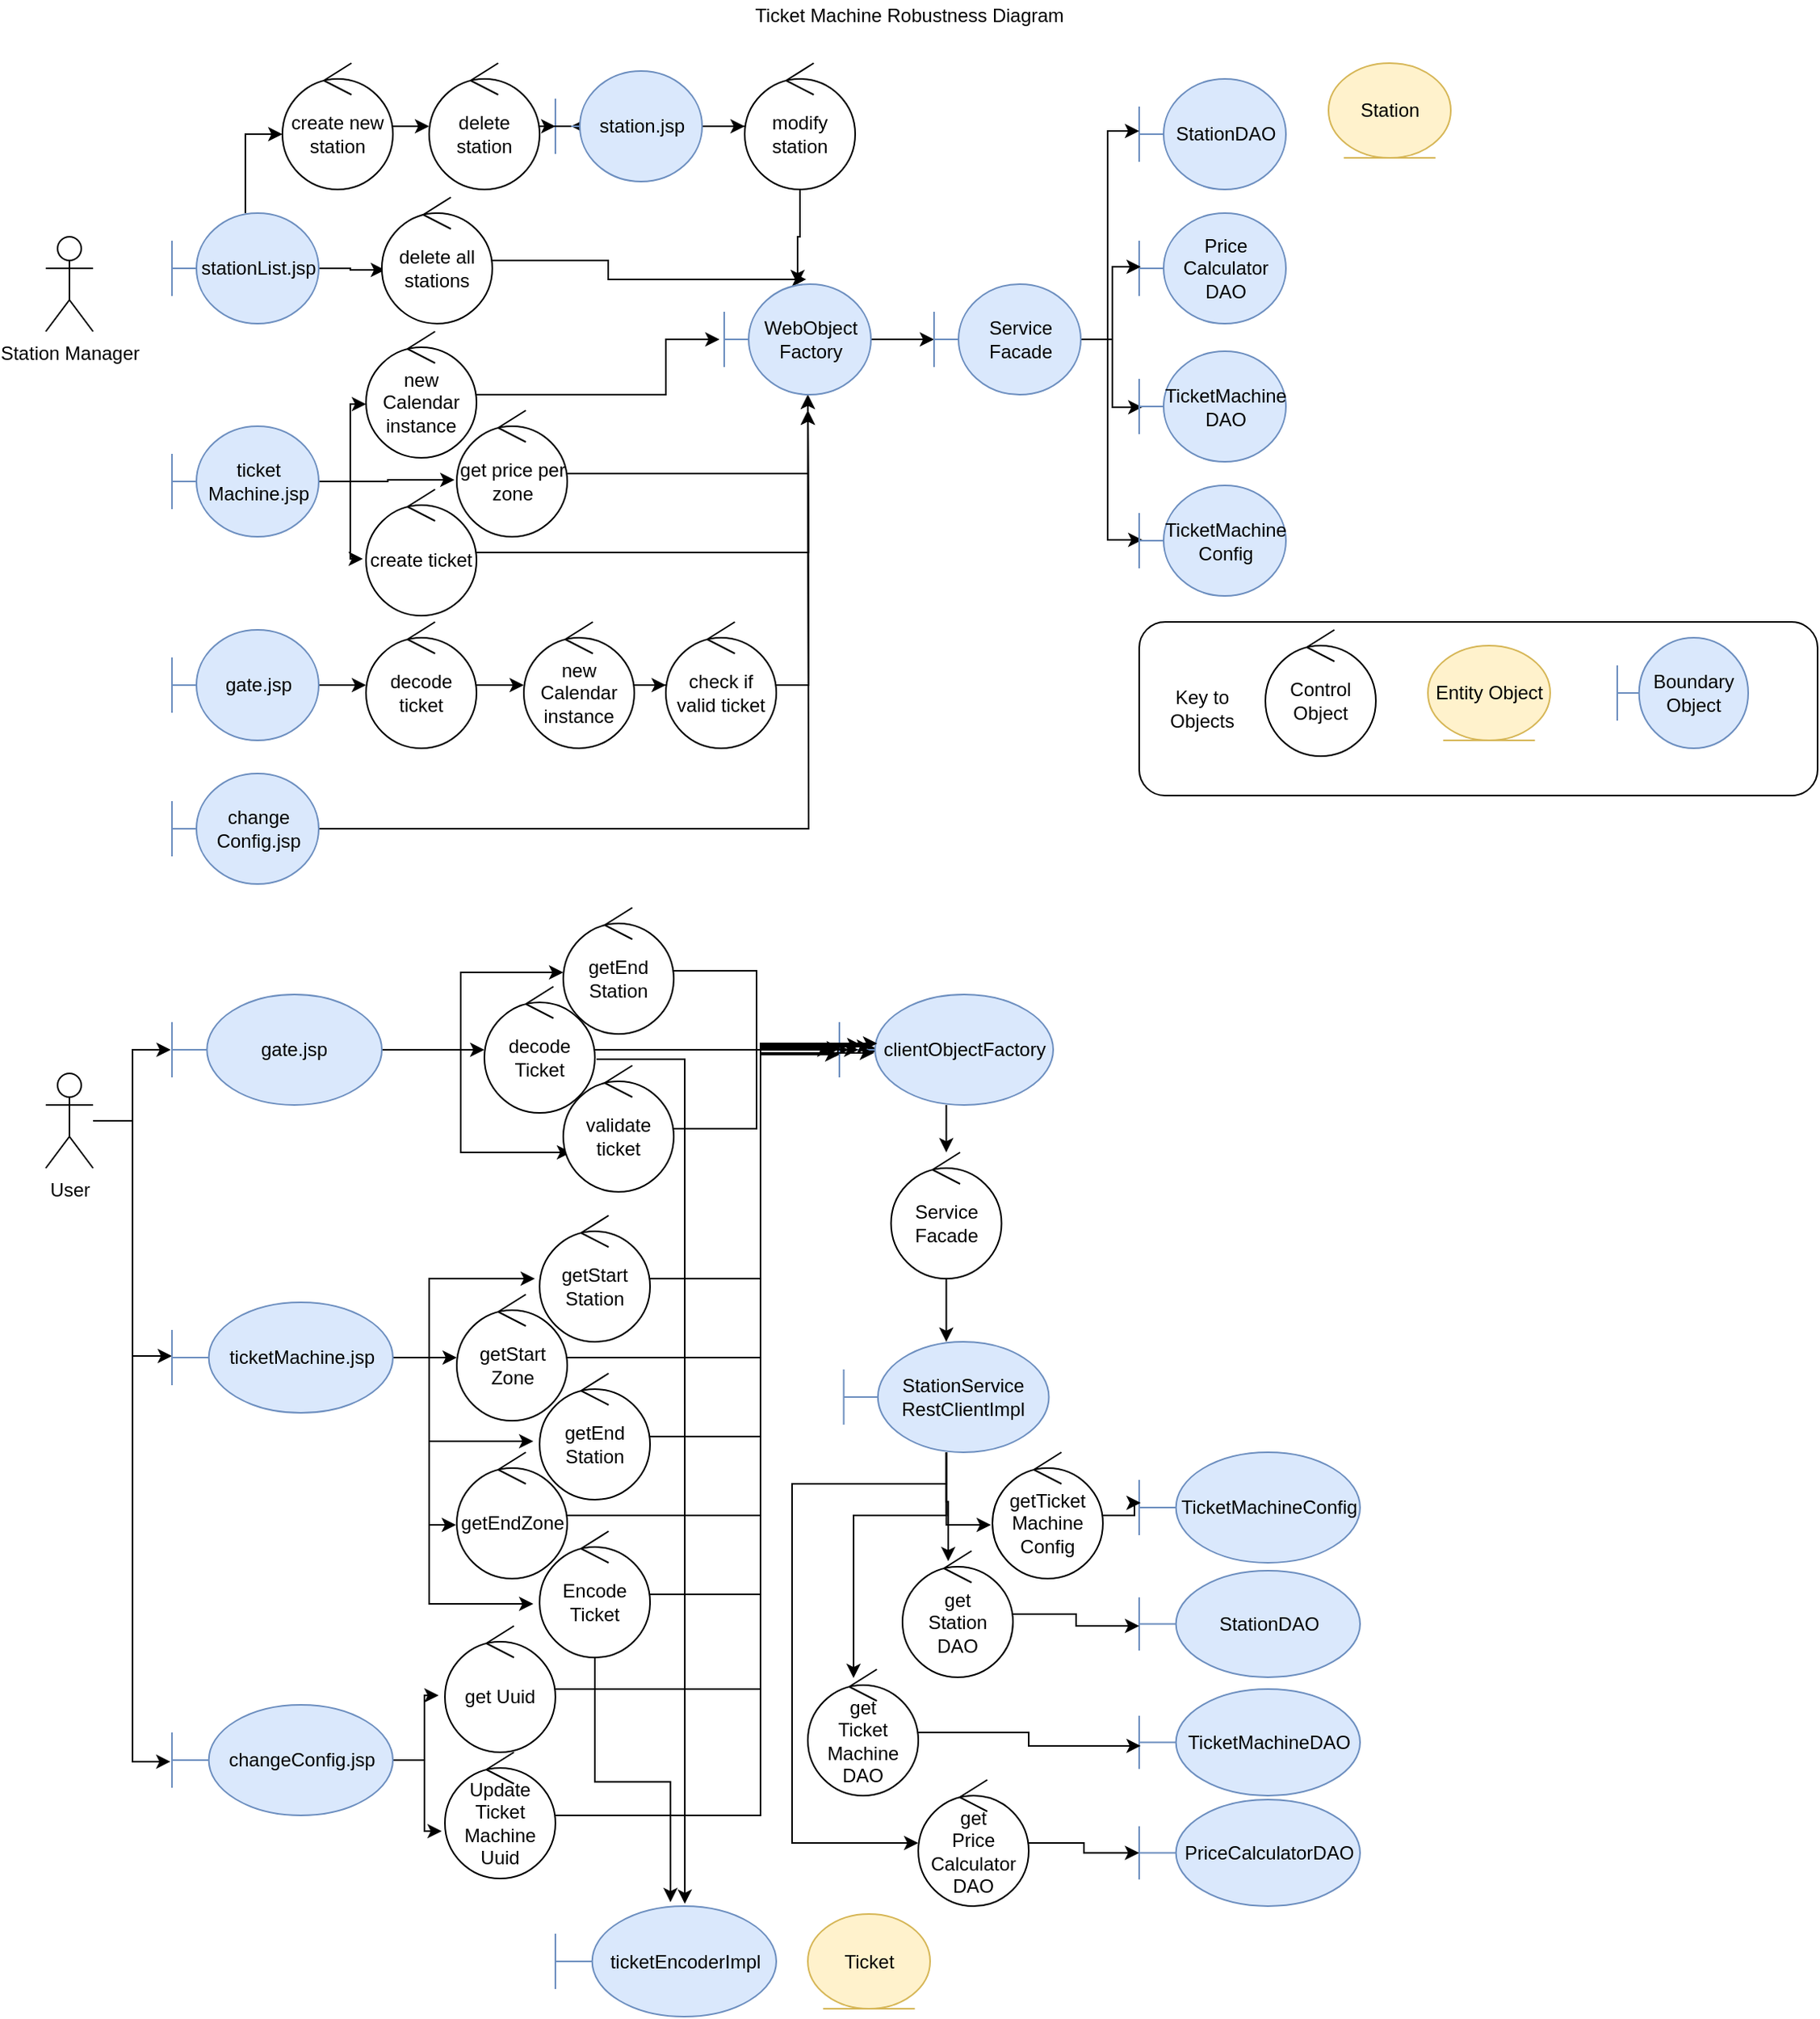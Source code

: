 <mxfile version="13.9.9" type="device"><diagram id="0575e87b-8c2b-2d22-6455-2bd15a80e59f" name="Page-1"><mxGraphModel dx="1600" dy="862" grid="1" gridSize="10" guides="1" tooltips="1" connect="1" arrows="1" fold="1" page="1" pageScale="1" pageWidth="1169" pageHeight="827" background="#ffffff" math="0" shadow="0"><root><mxCell id="0"/><mxCell id="1" parent="0"/><mxCell id="65" value="" style="rounded=1;whiteSpace=wrap;html=1;" parent="1" vertex="1"><mxGeometry x="730" y="404" width="430" height="110" as="geometry"/></mxCell><mxCell id="59" value="Control Object" style="ellipse;shape=umlControl;whiteSpace=wrap;html=1;" parent="1" vertex="1"><mxGeometry x="810" y="409" width="70" height="80" as="geometry"/></mxCell><mxCell id="60" value="Entity Object" style="ellipse;shape=umlEntity;whiteSpace=wrap;html=1;fillColor=#fff2cc;strokeColor=#d6b656;" parent="1" vertex="1"><mxGeometry x="913" y="419" width="77.5" height="60" as="geometry"/></mxCell><mxCell id="62" value="Key to Objects" style="text;html=1;strokeColor=none;fillColor=none;align=center;verticalAlign=middle;whiteSpace=wrap;rounded=0;" parent="1" vertex="1"><mxGeometry x="750" y="449" width="40" height="20" as="geometry"/></mxCell><mxCell id="66" value="Ticket Machine Robustness Diagram" style="text;html=1;strokeColor=none;fillColor=none;align=center;verticalAlign=middle;whiteSpace=wrap;rounded=0;" parent="1" vertex="1"><mxGeometry x="377" y="10" width="415" height="20" as="geometry"/></mxCell><mxCell id="p6hAsenXbWDcMNZ4gBnN-66" value="Station Manager" style="shape=umlActor;verticalLabelPosition=bottom;verticalAlign=top;html=1;outlineConnect=0;" parent="1" vertex="1"><mxGeometry x="37" y="160" width="30" height="60" as="geometry"/></mxCell><mxCell id="p6hAsenXbWDcMNZ4gBnN-75" style="edgeStyle=orthogonalEdgeStyle;rounded=0;orthogonalLoop=1;jettySize=auto;html=1;entryX=0;entryY=0.563;entryDx=0;entryDy=0;entryPerimeter=0;" parent="1" source="p6hAsenXbWDcMNZ4gBnN-69" target="p6hAsenXbWDcMNZ4gBnN-73" edge="1"><mxGeometry relative="1" as="geometry"/></mxCell><mxCell id="p6hAsenXbWDcMNZ4gBnN-79" style="edgeStyle=orthogonalEdgeStyle;rounded=0;orthogonalLoop=1;jettySize=auto;html=1;entryX=0.029;entryY=0.575;entryDx=0;entryDy=0;entryPerimeter=0;" parent="1" source="p6hAsenXbWDcMNZ4gBnN-69" target="p6hAsenXbWDcMNZ4gBnN-74" edge="1"><mxGeometry relative="1" as="geometry"/></mxCell><mxCell id="p6hAsenXbWDcMNZ4gBnN-69" value="stationList.jsp" style="shape=umlBoundary;whiteSpace=wrap;html=1;fillColor=#dae8fc;strokeColor=#6c8ebf;" parent="1" vertex="1"><mxGeometry x="117" y="145" width="93" height="70" as="geometry"/></mxCell><mxCell id="p6hAsenXbWDcMNZ4gBnN-70" value="Boundary Object" style="shape=umlBoundary;whiteSpace=wrap;html=1;fillColor=#dae8fc;strokeColor=#6c8ebf;" parent="1" vertex="1"><mxGeometry x="1033" y="414" width="83" height="70" as="geometry"/></mxCell><mxCell id="p6hAsenXbWDcMNZ4gBnN-89" style="edgeStyle=orthogonalEdgeStyle;rounded=0;orthogonalLoop=1;jettySize=auto;html=1;entryX=0;entryY=0.575;entryDx=0;entryDy=0;entryPerimeter=0;" parent="1" source="p6hAsenXbWDcMNZ4gBnN-71" target="p6hAsenXbWDcMNZ4gBnN-82" edge="1"><mxGeometry relative="1" as="geometry"/></mxCell><mxCell id="p6hAsenXbWDcMNZ4gBnN-90" style="edgeStyle=orthogonalEdgeStyle;rounded=0;orthogonalLoop=1;jettySize=auto;html=1;entryX=-0.021;entryY=0.55;entryDx=0;entryDy=0;entryPerimeter=0;" parent="1" source="p6hAsenXbWDcMNZ4gBnN-71" target="p6hAsenXbWDcMNZ4gBnN-83" edge="1"><mxGeometry relative="1" as="geometry"/></mxCell><mxCell id="p6hAsenXbWDcMNZ4gBnN-91" style="edgeStyle=orthogonalEdgeStyle;rounded=0;orthogonalLoop=1;jettySize=auto;html=1;entryX=-0.029;entryY=0.55;entryDx=0;entryDy=0;entryPerimeter=0;" parent="1" source="p6hAsenXbWDcMNZ4gBnN-71" target="p6hAsenXbWDcMNZ4gBnN-84" edge="1"><mxGeometry relative="1" as="geometry"/></mxCell><mxCell id="p6hAsenXbWDcMNZ4gBnN-71" value="ticket&lt;br&gt;Machine.jsp" style="shape=umlBoundary;whiteSpace=wrap;html=1;fillColor=#dae8fc;strokeColor=#6c8ebf;" parent="1" vertex="1"><mxGeometry x="117" y="280" width="93" height="70" as="geometry"/></mxCell><mxCell id="APbAVf3oP3AA69vm6qDU-67" value="" style="edgeStyle=orthogonalEdgeStyle;rounded=0;orthogonalLoop=1;jettySize=auto;html=1;" edge="1" parent="1" source="p6hAsenXbWDcMNZ4gBnN-73" target="p6hAsenXbWDcMNZ4gBnN-80"><mxGeometry relative="1" as="geometry"/></mxCell><mxCell id="p6hAsenXbWDcMNZ4gBnN-73" value="create new station" style="ellipse;shape=umlControl;whiteSpace=wrap;html=1;" parent="1" vertex="1"><mxGeometry x="187" y="50" width="70" height="80" as="geometry"/></mxCell><mxCell id="p6hAsenXbWDcMNZ4gBnN-87" style="edgeStyle=orthogonalEdgeStyle;rounded=0;orthogonalLoop=1;jettySize=auto;html=1;entryX=0.559;entryY=-0.043;entryDx=0;entryDy=0;entryPerimeter=0;" parent="1" source="p6hAsenXbWDcMNZ4gBnN-74" target="p6hAsenXbWDcMNZ4gBnN-85" edge="1"><mxGeometry relative="1" as="geometry"/></mxCell><mxCell id="p6hAsenXbWDcMNZ4gBnN-74" value="delete all stations" style="ellipse;shape=umlControl;whiteSpace=wrap;html=1;" parent="1" vertex="1"><mxGeometry x="250" y="135" width="70" height="80" as="geometry"/></mxCell><mxCell id="p6hAsenXbWDcMNZ4gBnN-107" value="" style="edgeStyle=orthogonalEdgeStyle;rounded=0;orthogonalLoop=1;jettySize=auto;html=1;" parent="1" source="p6hAsenXbWDcMNZ4gBnN-77" edge="1"><mxGeometry relative="1" as="geometry"><mxPoint x="370" y="90" as="targetPoint"/></mxGeometry></mxCell><mxCell id="APbAVf3oP3AA69vm6qDU-68" value="" style="edgeStyle=orthogonalEdgeStyle;rounded=0;orthogonalLoop=1;jettySize=auto;html=1;" edge="1" parent="1" source="p6hAsenXbWDcMNZ4gBnN-77" target="p6hAsenXbWDcMNZ4gBnN-85"><mxGeometry relative="1" as="geometry"/></mxCell><mxCell id="p6hAsenXbWDcMNZ4gBnN-77" value="modify station" style="ellipse;shape=umlControl;whiteSpace=wrap;html=1;" parent="1" vertex="1"><mxGeometry x="480" y="50" width="70" height="80" as="geometry"/></mxCell><mxCell id="p6hAsenXbWDcMNZ4gBnN-92" style="edgeStyle=orthogonalEdgeStyle;rounded=0;orthogonalLoop=1;jettySize=auto;html=1;entryX=-0.032;entryY=0.5;entryDx=0;entryDy=0;entryPerimeter=0;" parent="1" source="p6hAsenXbWDcMNZ4gBnN-82" target="p6hAsenXbWDcMNZ4gBnN-85" edge="1"><mxGeometry relative="1" as="geometry"><Array as="points"><mxPoint x="430" y="260"/><mxPoint x="430" y="225"/></Array></mxGeometry></mxCell><mxCell id="p6hAsenXbWDcMNZ4gBnN-82" value="new Calendar instance" style="ellipse;shape=umlControl;whiteSpace=wrap;html=1;" parent="1" vertex="1"><mxGeometry x="240" y="220" width="70" height="80" as="geometry"/></mxCell><mxCell id="p6hAsenXbWDcMNZ4gBnN-93" style="edgeStyle=orthogonalEdgeStyle;rounded=0;orthogonalLoop=1;jettySize=auto;html=1;entryX=0.57;entryY=1;entryDx=0;entryDy=0;entryPerimeter=0;" parent="1" source="p6hAsenXbWDcMNZ4gBnN-83" target="p6hAsenXbWDcMNZ4gBnN-85" edge="1"><mxGeometry relative="1" as="geometry"/></mxCell><mxCell id="p6hAsenXbWDcMNZ4gBnN-83" value="get price per zone" style="ellipse;shape=umlControl;whiteSpace=wrap;html=1;" parent="1" vertex="1"><mxGeometry x="297.5" y="270" width="70" height="80" as="geometry"/></mxCell><mxCell id="p6hAsenXbWDcMNZ4gBnN-94" style="edgeStyle=orthogonalEdgeStyle;rounded=0;orthogonalLoop=1;jettySize=auto;html=1;" parent="1" source="p6hAsenXbWDcMNZ4gBnN-84" edge="1"><mxGeometry relative="1" as="geometry"><mxPoint x="520" y="260" as="targetPoint"/></mxGeometry></mxCell><mxCell id="p6hAsenXbWDcMNZ4gBnN-84" value="create ticket" style="ellipse;shape=umlControl;whiteSpace=wrap;html=1;" parent="1" vertex="1"><mxGeometry x="240" y="320" width="70" height="80" as="geometry"/></mxCell><mxCell id="APbAVf3oP3AA69vm6qDU-70" value="" style="edgeStyle=orthogonalEdgeStyle;rounded=0;orthogonalLoop=1;jettySize=auto;html=1;" edge="1" parent="1" source="p6hAsenXbWDcMNZ4gBnN-85" target="APbAVf3oP3AA69vm6qDU-69"><mxGeometry relative="1" as="geometry"/></mxCell><mxCell id="p6hAsenXbWDcMNZ4gBnN-85" value="WebObject&lt;br&gt;Factory" style="shape=umlBoundary;whiteSpace=wrap;html=1;fillColor=#dae8fc;strokeColor=#6c8ebf;" parent="1" vertex="1"><mxGeometry x="467" y="190" width="93" height="70" as="geometry"/></mxCell><mxCell id="p6hAsenXbWDcMNZ4gBnN-95" value="StationDAO" style="shape=umlBoundary;whiteSpace=wrap;html=1;fillColor=#dae8fc;strokeColor=#6c8ebf;" parent="1" vertex="1"><mxGeometry x="730" y="60" width="93" height="70" as="geometry"/></mxCell><mxCell id="p6hAsenXbWDcMNZ4gBnN-99" value="Price&lt;br&gt;Calculator&lt;br&gt;DAO" style="shape=umlBoundary;whiteSpace=wrap;html=1;fillColor=#dae8fc;strokeColor=#6c8ebf;" parent="1" vertex="1"><mxGeometry x="730" y="145" width="93" height="70" as="geometry"/></mxCell><mxCell id="p6hAsenXbWDcMNZ4gBnN-102" value="Station" style="ellipse;shape=umlEntity;whiteSpace=wrap;html=1;fillColor=#fff2cc;strokeColor=#d6b656;" parent="1" vertex="1"><mxGeometry x="850" y="50" width="77.5" height="60" as="geometry"/></mxCell><mxCell id="p6hAsenXbWDcMNZ4gBnN-106" value="" style="edgeStyle=orthogonalEdgeStyle;rounded=0;orthogonalLoop=1;jettySize=auto;html=1;" parent="1" source="p6hAsenXbWDcMNZ4gBnN-104" target="p6hAsenXbWDcMNZ4gBnN-77" edge="1"><mxGeometry relative="1" as="geometry"/></mxCell><mxCell id="p6hAsenXbWDcMNZ4gBnN-104" value="station.jsp" style="shape=umlBoundary;whiteSpace=wrap;html=1;fillColor=#dae8fc;strokeColor=#6c8ebf;" parent="1" vertex="1"><mxGeometry x="360" y="55" width="93" height="70" as="geometry"/></mxCell><mxCell id="p6hAsenXbWDcMNZ4gBnN-105" style="edgeStyle=orthogonalEdgeStyle;rounded=0;orthogonalLoop=1;jettySize=auto;html=1;" parent="1" source="p6hAsenXbWDcMNZ4gBnN-80" target="p6hAsenXbWDcMNZ4gBnN-104" edge="1"><mxGeometry relative="1" as="geometry"><mxPoint x="327" y="90" as="sourcePoint"/><mxPoint x="590" y="188" as="targetPoint"/></mxGeometry></mxCell><mxCell id="p6hAsenXbWDcMNZ4gBnN-114" value="" style="edgeStyle=orthogonalEdgeStyle;rounded=0;orthogonalLoop=1;jettySize=auto;html=1;" parent="1" source="p6hAsenXbWDcMNZ4gBnN-109" target="p6hAsenXbWDcMNZ4gBnN-112" edge="1"><mxGeometry relative="1" as="geometry"/></mxCell><mxCell id="p6hAsenXbWDcMNZ4gBnN-109" value="gate.jsp" style="shape=umlBoundary;whiteSpace=wrap;html=1;fillColor=#dae8fc;strokeColor=#6c8ebf;" parent="1" vertex="1"><mxGeometry x="117" y="409" width="93" height="70" as="geometry"/></mxCell><mxCell id="p6hAsenXbWDcMNZ4gBnN-116" value="" style="edgeStyle=orthogonalEdgeStyle;rounded=0;orthogonalLoop=1;jettySize=auto;html=1;" parent="1" source="p6hAsenXbWDcMNZ4gBnN-111" target="p6hAsenXbWDcMNZ4gBnN-113" edge="1"><mxGeometry relative="1" as="geometry"/></mxCell><mxCell id="p6hAsenXbWDcMNZ4gBnN-111" value="new Calendar instance" style="ellipse;shape=umlControl;whiteSpace=wrap;html=1;" parent="1" vertex="1"><mxGeometry x="340" y="404" width="70" height="80" as="geometry"/></mxCell><mxCell id="p6hAsenXbWDcMNZ4gBnN-115" value="" style="edgeStyle=orthogonalEdgeStyle;rounded=0;orthogonalLoop=1;jettySize=auto;html=1;" parent="1" source="p6hAsenXbWDcMNZ4gBnN-112" target="p6hAsenXbWDcMNZ4gBnN-111" edge="1"><mxGeometry relative="1" as="geometry"/></mxCell><mxCell id="p6hAsenXbWDcMNZ4gBnN-112" value="decode ticket" style="ellipse;shape=umlControl;whiteSpace=wrap;html=1;" parent="1" vertex="1"><mxGeometry x="240" y="404" width="70" height="80" as="geometry"/></mxCell><mxCell id="p6hAsenXbWDcMNZ4gBnN-117" style="edgeStyle=orthogonalEdgeStyle;rounded=0;orthogonalLoop=1;jettySize=auto;html=1;" parent="1" source="p6hAsenXbWDcMNZ4gBnN-113" edge="1"><mxGeometry relative="1" as="geometry"><mxPoint x="520" y="270" as="targetPoint"/></mxGeometry></mxCell><mxCell id="p6hAsenXbWDcMNZ4gBnN-113" value="check if valid ticket" style="ellipse;shape=umlControl;whiteSpace=wrap;html=1;" parent="1" vertex="1"><mxGeometry x="430" y="404" width="70" height="80" as="geometry"/></mxCell><mxCell id="p6hAsenXbWDcMNZ4gBnN-119" style="edgeStyle=orthogonalEdgeStyle;rounded=0;orthogonalLoop=1;jettySize=auto;html=1;" parent="1" source="p6hAsenXbWDcMNZ4gBnN-118" edge="1"><mxGeometry relative="1" as="geometry"><mxPoint x="520" y="270" as="targetPoint"/></mxGeometry></mxCell><mxCell id="p6hAsenXbWDcMNZ4gBnN-118" value="change&lt;br&gt;Config.jsp" style="shape=umlBoundary;whiteSpace=wrap;html=1;fillColor=#dae8fc;strokeColor=#6c8ebf;" parent="1" vertex="1"><mxGeometry x="117" y="500" width="93" height="70" as="geometry"/></mxCell><mxCell id="p6hAsenXbWDcMNZ4gBnN-80" value="delete station" style="ellipse;shape=umlControl;whiteSpace=wrap;html=1;" parent="1" vertex="1"><mxGeometry x="280" y="50" width="70" height="80" as="geometry"/></mxCell><mxCell id="APbAVf3oP3AA69vm6qDU-73" style="edgeStyle=orthogonalEdgeStyle;rounded=0;orthogonalLoop=1;jettySize=auto;html=1;" edge="1" parent="1" source="APbAVf3oP3AA69vm6qDU-69"><mxGeometry relative="1" as="geometry"><mxPoint x="730" y="93" as="targetPoint"/><Array as="points"><mxPoint x="710" y="225"/><mxPoint x="710" y="93"/></Array></mxGeometry></mxCell><mxCell id="APbAVf3oP3AA69vm6qDU-74" style="edgeStyle=orthogonalEdgeStyle;rounded=0;orthogonalLoop=1;jettySize=auto;html=1;entryX=0.011;entryY=0.486;entryDx=0;entryDy=0;entryPerimeter=0;" edge="1" parent="1" source="APbAVf3oP3AA69vm6qDU-69" target="p6hAsenXbWDcMNZ4gBnN-99"><mxGeometry relative="1" as="geometry"/></mxCell><mxCell id="APbAVf3oP3AA69vm6qDU-75" style="edgeStyle=orthogonalEdgeStyle;rounded=0;orthogonalLoop=1;jettySize=auto;html=1;entryX=0.022;entryY=0.507;entryDx=0;entryDy=0;entryPerimeter=0;" edge="1" parent="1" source="APbAVf3oP3AA69vm6qDU-69" target="APbAVf3oP3AA69vm6qDU-71"><mxGeometry relative="1" as="geometry"/></mxCell><mxCell id="APbAVf3oP3AA69vm6qDU-76" style="edgeStyle=orthogonalEdgeStyle;rounded=0;orthogonalLoop=1;jettySize=auto;html=1;entryX=0.022;entryY=0.493;entryDx=0;entryDy=0;entryPerimeter=0;" edge="1" parent="1" source="APbAVf3oP3AA69vm6qDU-69" target="APbAVf3oP3AA69vm6qDU-72"><mxGeometry relative="1" as="geometry"><Array as="points"><mxPoint x="710" y="225"/><mxPoint x="710" y="352"/></Array></mxGeometry></mxCell><mxCell id="APbAVf3oP3AA69vm6qDU-69" value="Service&lt;br&gt;Facade" style="shape=umlBoundary;whiteSpace=wrap;html=1;fillColor=#dae8fc;strokeColor=#6c8ebf;" vertex="1" parent="1"><mxGeometry x="600" y="190" width="93" height="70" as="geometry"/></mxCell><mxCell id="APbAVf3oP3AA69vm6qDU-71" value="TicketMachine&lt;br&gt;DAO" style="shape=umlBoundary;whiteSpace=wrap;html=1;fillColor=#dae8fc;strokeColor=#6c8ebf;" vertex="1" parent="1"><mxGeometry x="730" y="232.5" width="93" height="70" as="geometry"/></mxCell><mxCell id="APbAVf3oP3AA69vm6qDU-72" value="TicketMachine&lt;br&gt;Config" style="shape=umlBoundary;whiteSpace=wrap;html=1;fillColor=#dae8fc;strokeColor=#6c8ebf;" vertex="1" parent="1"><mxGeometry x="730" y="317.5" width="93" height="70" as="geometry"/></mxCell><mxCell id="APbAVf3oP3AA69vm6qDU-81" style="edgeStyle=orthogonalEdgeStyle;rounded=0;orthogonalLoop=1;jettySize=auto;html=1;entryX=-0.006;entryY=0.5;entryDx=0;entryDy=0;entryPerimeter=0;" edge="1" parent="1" source="APbAVf3oP3AA69vm6qDU-77" target="APbAVf3oP3AA69vm6qDU-80"><mxGeometry relative="1" as="geometry"/></mxCell><mxCell id="APbAVf3oP3AA69vm6qDU-102" style="edgeStyle=orthogonalEdgeStyle;rounded=0;orthogonalLoop=1;jettySize=auto;html=1;entryX=0;entryY=0.486;entryDx=0;entryDy=0;entryPerimeter=0;" edge="1" parent="1" source="APbAVf3oP3AA69vm6qDU-77" target="APbAVf3oP3AA69vm6qDU-79"><mxGeometry relative="1" as="geometry"/></mxCell><mxCell id="APbAVf3oP3AA69vm6qDU-141" style="edgeStyle=orthogonalEdgeStyle;rounded=0;orthogonalLoop=1;jettySize=auto;html=1;entryX=-0.007;entryY=0.514;entryDx=0;entryDy=0;entryPerimeter=0;" edge="1" parent="1" source="APbAVf3oP3AA69vm6qDU-77" target="APbAVf3oP3AA69vm6qDU-78"><mxGeometry relative="1" as="geometry"/></mxCell><mxCell id="APbAVf3oP3AA69vm6qDU-77" value="User" style="shape=umlActor;verticalLabelPosition=bottom;verticalAlign=top;html=1;outlineConnect=0;" vertex="1" parent="1"><mxGeometry x="37" y="690" width="30" height="60" as="geometry"/></mxCell><mxCell id="APbAVf3oP3AA69vm6qDU-104" style="edgeStyle=orthogonalEdgeStyle;rounded=0;orthogonalLoop=1;jettySize=auto;html=1;entryX=-0.057;entryY=0.55;entryDx=0;entryDy=0;entryPerimeter=0;" edge="1" parent="1" source="APbAVf3oP3AA69vm6qDU-78" target="APbAVf3oP3AA69vm6qDU-97"><mxGeometry relative="1" as="geometry"/></mxCell><mxCell id="APbAVf3oP3AA69vm6qDU-105" style="edgeStyle=orthogonalEdgeStyle;rounded=0;orthogonalLoop=1;jettySize=auto;html=1;entryX=-0.029;entryY=0.625;entryDx=0;entryDy=0;entryPerimeter=0;" edge="1" parent="1" source="APbAVf3oP3AA69vm6qDU-78" target="APbAVf3oP3AA69vm6qDU-103"><mxGeometry relative="1" as="geometry"/></mxCell><mxCell id="APbAVf3oP3AA69vm6qDU-78" value="changeConfig.jsp" style="shape=umlBoundary;whiteSpace=wrap;html=1;fillColor=#dae8fc;strokeColor=#6c8ebf;" vertex="1" parent="1"><mxGeometry x="117" y="1090" width="140" height="70" as="geometry"/></mxCell><mxCell id="APbAVf3oP3AA69vm6qDU-96" value="" style="edgeStyle=orthogonalEdgeStyle;rounded=0;orthogonalLoop=1;jettySize=auto;html=1;" edge="1" parent="1" source="APbAVf3oP3AA69vm6qDU-79" target="APbAVf3oP3AA69vm6qDU-95"><mxGeometry relative="1" as="geometry"/></mxCell><mxCell id="APbAVf3oP3AA69vm6qDU-106" style="edgeStyle=orthogonalEdgeStyle;rounded=0;orthogonalLoop=1;jettySize=auto;html=1;entryX=-0.043;entryY=0.5;entryDx=0;entryDy=0;entryPerimeter=0;" edge="1" parent="1" source="APbAVf3oP3AA69vm6qDU-79" target="APbAVf3oP3AA69vm6qDU-98"><mxGeometry relative="1" as="geometry"><Array as="points"><mxPoint x="280" y="870"/><mxPoint x="280" y="820"/></Array></mxGeometry></mxCell><mxCell id="APbAVf3oP3AA69vm6qDU-107" style="edgeStyle=orthogonalEdgeStyle;rounded=0;orthogonalLoop=1;jettySize=auto;html=1;entryX=-0.057;entryY=0.538;entryDx=0;entryDy=0;entryPerimeter=0;" edge="1" parent="1" source="APbAVf3oP3AA69vm6qDU-79" target="APbAVf3oP3AA69vm6qDU-99"><mxGeometry relative="1" as="geometry"><Array as="points"><mxPoint x="280" y="870"/><mxPoint x="280" y="923"/></Array></mxGeometry></mxCell><mxCell id="APbAVf3oP3AA69vm6qDU-108" style="edgeStyle=orthogonalEdgeStyle;rounded=0;orthogonalLoop=1;jettySize=auto;html=1;entryX=-0.007;entryY=0.575;entryDx=0;entryDy=0;entryPerimeter=0;" edge="1" parent="1" source="APbAVf3oP3AA69vm6qDU-79" target="APbAVf3oP3AA69vm6qDU-100"><mxGeometry relative="1" as="geometry"><Array as="points"><mxPoint x="280" y="870"/><mxPoint x="280" y="976"/></Array></mxGeometry></mxCell><mxCell id="APbAVf3oP3AA69vm6qDU-109" style="edgeStyle=orthogonalEdgeStyle;rounded=0;orthogonalLoop=1;jettySize=auto;html=1;entryX=-0.057;entryY=0.575;entryDx=0;entryDy=0;entryPerimeter=0;" edge="1" parent="1" source="APbAVf3oP3AA69vm6qDU-79" target="APbAVf3oP3AA69vm6qDU-101"><mxGeometry relative="1" as="geometry"><Array as="points"><mxPoint x="280" y="870"/><mxPoint x="280" y="1026"/></Array></mxGeometry></mxCell><mxCell id="APbAVf3oP3AA69vm6qDU-79" value="ticketMachine.jsp" style="shape=umlBoundary;whiteSpace=wrap;html=1;fillColor=#dae8fc;strokeColor=#6c8ebf;" vertex="1" parent="1"><mxGeometry x="117" y="835" width="140" height="70" as="geometry"/></mxCell><mxCell id="APbAVf3oP3AA69vm6qDU-86" value="" style="edgeStyle=orthogonalEdgeStyle;rounded=0;orthogonalLoop=1;jettySize=auto;html=1;" edge="1" parent="1" source="APbAVf3oP3AA69vm6qDU-80" target="APbAVf3oP3AA69vm6qDU-84"><mxGeometry relative="1" as="geometry"/></mxCell><mxCell id="APbAVf3oP3AA69vm6qDU-87" style="edgeStyle=orthogonalEdgeStyle;rounded=0;orthogonalLoop=1;jettySize=auto;html=1;entryX=0;entryY=0.513;entryDx=0;entryDy=0;entryPerimeter=0;" edge="1" parent="1" source="APbAVf3oP3AA69vm6qDU-80" target="APbAVf3oP3AA69vm6qDU-82"><mxGeometry relative="1" as="geometry"><Array as="points"><mxPoint x="300" y="675"/><mxPoint x="300" y="626"/></Array></mxGeometry></mxCell><mxCell id="APbAVf3oP3AA69vm6qDU-88" style="edgeStyle=orthogonalEdgeStyle;rounded=0;orthogonalLoop=1;jettySize=auto;html=1;entryX=0.071;entryY=0.688;entryDx=0;entryDy=0;entryPerimeter=0;" edge="1" parent="1" source="APbAVf3oP3AA69vm6qDU-80" target="APbAVf3oP3AA69vm6qDU-83"><mxGeometry relative="1" as="geometry"><Array as="points"><mxPoint x="300" y="675"/><mxPoint x="300" y="740"/></Array></mxGeometry></mxCell><mxCell id="APbAVf3oP3AA69vm6qDU-80" value="gate.jsp" style="shape=umlBoundary;whiteSpace=wrap;html=1;fillColor=#dae8fc;strokeColor=#6c8ebf;" vertex="1" parent="1"><mxGeometry x="117" y="640" width="133" height="70" as="geometry"/></mxCell><mxCell id="APbAVf3oP3AA69vm6qDU-110" style="edgeStyle=orthogonalEdgeStyle;rounded=0;orthogonalLoop=1;jettySize=auto;html=1;entryX=-0.037;entryY=0.5;entryDx=0;entryDy=0;entryPerimeter=0;" edge="1" parent="1" source="APbAVf3oP3AA69vm6qDU-82" target="APbAVf3oP3AA69vm6qDU-89"><mxGeometry relative="1" as="geometry"/></mxCell><mxCell id="APbAVf3oP3AA69vm6qDU-82" value="getEnd&lt;br&gt;Station" style="ellipse;shape=umlControl;whiteSpace=wrap;html=1;" vertex="1" parent="1"><mxGeometry x="365" y="585" width="70" height="80" as="geometry"/></mxCell><mxCell id="APbAVf3oP3AA69vm6qDU-114" style="edgeStyle=orthogonalEdgeStyle;rounded=0;orthogonalLoop=1;jettySize=auto;html=1;entryX=0.044;entryY=0.5;entryDx=0;entryDy=0;entryPerimeter=0;" edge="1" parent="1" source="APbAVf3oP3AA69vm6qDU-83" target="APbAVf3oP3AA69vm6qDU-89"><mxGeometry relative="1" as="geometry"/></mxCell><mxCell id="APbAVf3oP3AA69vm6qDU-83" value="validate&lt;br&gt;ticket" style="ellipse;shape=umlControl;whiteSpace=wrap;html=1;" vertex="1" parent="1"><mxGeometry x="365" y="685" width="70" height="80" as="geometry"/></mxCell><mxCell id="APbAVf3oP3AA69vm6qDU-113" style="edgeStyle=orthogonalEdgeStyle;rounded=0;orthogonalLoop=1;jettySize=auto;html=1;entryX=0.185;entryY=0.5;entryDx=0;entryDy=0;entryPerimeter=0;" edge="1" parent="1" source="APbAVf3oP3AA69vm6qDU-84" target="APbAVf3oP3AA69vm6qDU-89"><mxGeometry relative="1" as="geometry"/></mxCell><mxCell id="APbAVf3oP3AA69vm6qDU-154" style="edgeStyle=orthogonalEdgeStyle;rounded=0;orthogonalLoop=1;jettySize=auto;html=1;entryX=0.586;entryY=-0.021;entryDx=0;entryDy=0;entryPerimeter=0;exitX=1.014;exitY=0.575;exitDx=0;exitDy=0;exitPerimeter=0;" edge="1" parent="1" source="APbAVf3oP3AA69vm6qDU-84" target="APbAVf3oP3AA69vm6qDU-153"><mxGeometry relative="1" as="geometry"><Array as="points"><mxPoint x="442" y="681"/></Array></mxGeometry></mxCell><mxCell id="APbAVf3oP3AA69vm6qDU-84" value="decode&lt;br&gt;Ticket" style="ellipse;shape=umlControl;whiteSpace=wrap;html=1;" vertex="1" parent="1"><mxGeometry x="315" y="635" width="70" height="80" as="geometry"/></mxCell><mxCell id="APbAVf3oP3AA69vm6qDU-138" value="" style="edgeStyle=orthogonalEdgeStyle;rounded=0;orthogonalLoop=1;jettySize=auto;html=1;" edge="1" parent="1" source="APbAVf3oP3AA69vm6qDU-89" target="APbAVf3oP3AA69vm6qDU-135"><mxGeometry relative="1" as="geometry"/></mxCell><mxCell id="APbAVf3oP3AA69vm6qDU-89" value="clientObjectFactory" style="shape=umlBoundary;whiteSpace=wrap;html=1;fillColor=#dae8fc;strokeColor=#6c8ebf;" vertex="1" parent="1"><mxGeometry x="540" y="640" width="135.5" height="70" as="geometry"/></mxCell><mxCell id="APbAVf3oP3AA69vm6qDU-116" style="edgeStyle=orthogonalEdgeStyle;rounded=0;orthogonalLoop=1;jettySize=auto;html=1;entryX=0.007;entryY=0.486;entryDx=0;entryDy=0;entryPerimeter=0;" edge="1" parent="1" source="APbAVf3oP3AA69vm6qDU-95" target="APbAVf3oP3AA69vm6qDU-89"><mxGeometry relative="1" as="geometry"><Array as="points"><mxPoint x="490" y="870"/><mxPoint x="490" y="674"/></Array></mxGeometry></mxCell><mxCell id="APbAVf3oP3AA69vm6qDU-95" value="getStart&lt;br&gt;Zone" style="ellipse;shape=umlControl;whiteSpace=wrap;html=1;" vertex="1" parent="1"><mxGeometry x="297.5" y="830" width="70" height="80" as="geometry"/></mxCell><mxCell id="APbAVf3oP3AA69vm6qDU-120" style="edgeStyle=orthogonalEdgeStyle;rounded=0;orthogonalLoop=1;jettySize=auto;html=1;entryX=0.177;entryY=0.443;entryDx=0;entryDy=0;entryPerimeter=0;" edge="1" parent="1" source="APbAVf3oP3AA69vm6qDU-97" target="APbAVf3oP3AA69vm6qDU-89"><mxGeometry relative="1" as="geometry"><Array as="points"><mxPoint x="490" y="1080"/><mxPoint x="490" y="671"/></Array></mxGeometry></mxCell><mxCell id="APbAVf3oP3AA69vm6qDU-97" value="get Uuid" style="ellipse;shape=umlControl;whiteSpace=wrap;html=1;" vertex="1" parent="1"><mxGeometry x="290" y="1040" width="70" height="80" as="geometry"/></mxCell><mxCell id="APbAVf3oP3AA69vm6qDU-115" style="edgeStyle=orthogonalEdgeStyle;rounded=0;orthogonalLoop=1;jettySize=auto;html=1;entryX=0.103;entryY=0.457;entryDx=0;entryDy=0;entryPerimeter=0;" edge="1" parent="1" source="APbAVf3oP3AA69vm6qDU-98" target="APbAVf3oP3AA69vm6qDU-89"><mxGeometry relative="1" as="geometry"><Array as="points"><mxPoint x="490" y="820"/><mxPoint x="490" y="672"/></Array></mxGeometry></mxCell><mxCell id="APbAVf3oP3AA69vm6qDU-98" value="getStart&lt;br&gt;Station" style="ellipse;shape=umlControl;whiteSpace=wrap;html=1;" vertex="1" parent="1"><mxGeometry x="350" y="780" width="70" height="80" as="geometry"/></mxCell><mxCell id="APbAVf3oP3AA69vm6qDU-117" style="edgeStyle=orthogonalEdgeStyle;rounded=0;orthogonalLoop=1;jettySize=auto;html=1;entryX=0.148;entryY=0.471;entryDx=0;entryDy=0;entryPerimeter=0;" edge="1" parent="1" source="APbAVf3oP3AA69vm6qDU-99" target="APbAVf3oP3AA69vm6qDU-89"><mxGeometry relative="1" as="geometry"><Array as="points"><mxPoint x="490" y="920"/><mxPoint x="490" y="673"/></Array></mxGeometry></mxCell><mxCell id="APbAVf3oP3AA69vm6qDU-99" value="getEnd&lt;br&gt;Station" style="ellipse;shape=umlControl;whiteSpace=wrap;html=1;" vertex="1" parent="1"><mxGeometry x="350" y="880" width="70" height="80" as="geometry"/></mxCell><mxCell id="APbAVf3oP3AA69vm6qDU-118" style="edgeStyle=orthogonalEdgeStyle;rounded=0;orthogonalLoop=1;jettySize=auto;html=1;entryX=0.162;entryY=0.529;entryDx=0;entryDy=0;entryPerimeter=0;" edge="1" parent="1" source="APbAVf3oP3AA69vm6qDU-100" target="APbAVf3oP3AA69vm6qDU-89"><mxGeometry relative="1" as="geometry"><Array as="points"><mxPoint x="490" y="970"/><mxPoint x="490" y="677"/></Array></mxGeometry></mxCell><mxCell id="APbAVf3oP3AA69vm6qDU-100" value="getEndZone" style="ellipse;shape=umlControl;whiteSpace=wrap;html=1;" vertex="1" parent="1"><mxGeometry x="297.5" y="930" width="70" height="80" as="geometry"/></mxCell><mxCell id="APbAVf3oP3AA69vm6qDU-119" style="edgeStyle=orthogonalEdgeStyle;rounded=0;orthogonalLoop=1;jettySize=auto;html=1;entryX=0.089;entryY=0.5;entryDx=0;entryDy=0;entryPerimeter=0;" edge="1" parent="1" source="APbAVf3oP3AA69vm6qDU-101" target="APbAVf3oP3AA69vm6qDU-89"><mxGeometry relative="1" as="geometry"><Array as="points"><mxPoint x="490" y="1020"/><mxPoint x="490" y="675"/></Array></mxGeometry></mxCell><mxCell id="APbAVf3oP3AA69vm6qDU-156" style="edgeStyle=orthogonalEdgeStyle;rounded=0;orthogonalLoop=1;jettySize=auto;html=1;entryX=0.521;entryY=-0.036;entryDx=0;entryDy=0;entryPerimeter=0;" edge="1" parent="1" source="APbAVf3oP3AA69vm6qDU-101" target="APbAVf3oP3AA69vm6qDU-153"><mxGeometry relative="1" as="geometry"/></mxCell><mxCell id="APbAVf3oP3AA69vm6qDU-101" value="Encode&lt;br&gt;Ticket" style="ellipse;shape=umlControl;whiteSpace=wrap;html=1;" vertex="1" parent="1"><mxGeometry x="350" y="980" width="70" height="80" as="geometry"/></mxCell><mxCell id="APbAVf3oP3AA69vm6qDU-121" style="edgeStyle=orthogonalEdgeStyle;rounded=0;orthogonalLoop=1;jettySize=auto;html=1;entryX=0;entryY=0.543;entryDx=0;entryDy=0;entryPerimeter=0;" edge="1" parent="1" source="APbAVf3oP3AA69vm6qDU-103" target="APbAVf3oP3AA69vm6qDU-89"><mxGeometry relative="1" as="geometry"><Array as="points"><mxPoint x="490" y="1160"/><mxPoint x="490" y="678"/></Array></mxGeometry></mxCell><mxCell id="APbAVf3oP3AA69vm6qDU-103" value="Update Ticket Machine&lt;br&gt;Uuid" style="ellipse;shape=umlControl;whiteSpace=wrap;html=1;" vertex="1" parent="1"><mxGeometry x="290" y="1120" width="70" height="80" as="geometry"/></mxCell><mxCell id="APbAVf3oP3AA69vm6qDU-142" style="edgeStyle=orthogonalEdgeStyle;rounded=0;orthogonalLoop=1;jettySize=auto;html=1;entryX=-0.014;entryY=0.575;entryDx=0;entryDy=0;entryPerimeter=0;" edge="1" parent="1" source="APbAVf3oP3AA69vm6qDU-122" target="APbAVf3oP3AA69vm6qDU-128"><mxGeometry relative="1" as="geometry"/></mxCell><mxCell id="APbAVf3oP3AA69vm6qDU-143" style="edgeStyle=orthogonalEdgeStyle;rounded=0;orthogonalLoop=1;jettySize=auto;html=1;entryX=0.414;entryY=0.081;entryDx=0;entryDy=0;entryPerimeter=0;" edge="1" parent="1" source="APbAVf3oP3AA69vm6qDU-122" target="APbAVf3oP3AA69vm6qDU-130"><mxGeometry relative="1" as="geometry"/></mxCell><mxCell id="APbAVf3oP3AA69vm6qDU-144" style="edgeStyle=orthogonalEdgeStyle;rounded=0;orthogonalLoop=1;jettySize=auto;html=1;entryX=0.414;entryY=0.069;entryDx=0;entryDy=0;entryPerimeter=0;" edge="1" parent="1" source="APbAVf3oP3AA69vm6qDU-122" target="APbAVf3oP3AA69vm6qDU-132"><mxGeometry relative="1" as="geometry"><Array as="points"><mxPoint x="608" y="970"/><mxPoint x="549" y="970"/></Array></mxGeometry></mxCell><mxCell id="APbAVf3oP3AA69vm6qDU-145" style="edgeStyle=orthogonalEdgeStyle;rounded=0;orthogonalLoop=1;jettySize=auto;html=1;entryX=0;entryY=0.5;entryDx=0;entryDy=0;entryPerimeter=0;" edge="1" parent="1" target="APbAVf3oP3AA69vm6qDU-134"><mxGeometry relative="1" as="geometry"><mxPoint x="608" y="930" as="sourcePoint"/><Array as="points"><mxPoint x="608" y="950"/><mxPoint x="510" y="950"/><mxPoint x="510" y="1178"/></Array></mxGeometry></mxCell><mxCell id="APbAVf3oP3AA69vm6qDU-122" value="StationService&lt;br&gt;RestClientImpl" style="shape=umlBoundary;whiteSpace=wrap;html=1;fillColor=#dae8fc;strokeColor=#6c8ebf;" vertex="1" parent="1"><mxGeometry x="542.75" y="860" width="130" height="70" as="geometry"/></mxCell><mxCell id="APbAVf3oP3AA69vm6qDU-123" value="TicketMachineConfig" style="shape=umlBoundary;whiteSpace=wrap;html=1;fillColor=#dae8fc;strokeColor=#6c8ebf;" vertex="1" parent="1"><mxGeometry x="730" y="930" width="140" height="70" as="geometry"/></mxCell><mxCell id="APbAVf3oP3AA69vm6qDU-124" value="StationDAO" style="shape=umlBoundary;whiteSpace=wrap;html=1;fillColor=#dae8fc;strokeColor=#6c8ebf;" vertex="1" parent="1"><mxGeometry x="730" y="1005" width="140" height="67.5" as="geometry"/></mxCell><mxCell id="APbAVf3oP3AA69vm6qDU-125" value="TicketMachineDAO" style="shape=umlBoundary;whiteSpace=wrap;html=1;fillColor=#dae8fc;strokeColor=#6c8ebf;" vertex="1" parent="1"><mxGeometry x="730" y="1080" width="140" height="67.5" as="geometry"/></mxCell><mxCell id="APbAVf3oP3AA69vm6qDU-126" value="PriceCalculatorDAO" style="shape=umlBoundary;whiteSpace=wrap;html=1;fillColor=#dae8fc;strokeColor=#6c8ebf;" vertex="1" parent="1"><mxGeometry x="730" y="1150" width="140" height="67.5" as="geometry"/></mxCell><mxCell id="APbAVf3oP3AA69vm6qDU-152" style="edgeStyle=orthogonalEdgeStyle;rounded=0;orthogonalLoop=1;jettySize=auto;html=1;entryX=0.007;entryY=0.457;entryDx=0;entryDy=0;entryPerimeter=0;" edge="1" parent="1" source="APbAVf3oP3AA69vm6qDU-128" target="APbAVf3oP3AA69vm6qDU-123"><mxGeometry relative="1" as="geometry"/></mxCell><mxCell id="APbAVf3oP3AA69vm6qDU-128" value="getTicket&lt;br&gt;Machine&lt;br&gt;Config" style="ellipse;shape=umlControl;whiteSpace=wrap;html=1;" vertex="1" parent="1"><mxGeometry x="637" y="930" width="70" height="80" as="geometry"/></mxCell><mxCell id="APbAVf3oP3AA69vm6qDU-150" style="edgeStyle=orthogonalEdgeStyle;rounded=0;orthogonalLoop=1;jettySize=auto;html=1;entryX=0;entryY=0.519;entryDx=0;entryDy=0;entryPerimeter=0;" edge="1" parent="1" source="APbAVf3oP3AA69vm6qDU-130" target="APbAVf3oP3AA69vm6qDU-124"><mxGeometry relative="1" as="geometry"/></mxCell><mxCell id="APbAVf3oP3AA69vm6qDU-130" value="&lt;span&gt;get&lt;br&gt;Station&lt;br&gt;DAO&lt;/span&gt;" style="ellipse;shape=umlControl;whiteSpace=wrap;html=1;" vertex="1" parent="1"><mxGeometry x="580" y="992.5" width="70" height="80" as="geometry"/></mxCell><mxCell id="APbAVf3oP3AA69vm6qDU-149" style="edgeStyle=orthogonalEdgeStyle;rounded=0;orthogonalLoop=1;jettySize=auto;html=1;entryX=0.007;entryY=0.533;entryDx=0;entryDy=0;entryPerimeter=0;" edge="1" parent="1" source="APbAVf3oP3AA69vm6qDU-132" target="APbAVf3oP3AA69vm6qDU-125"><mxGeometry relative="1" as="geometry"/></mxCell><mxCell id="APbAVf3oP3AA69vm6qDU-132" value="&lt;span&gt;get&lt;br&gt;Ticket&lt;br&gt;Machine&lt;br&gt;DAO&lt;/span&gt;" style="ellipse;shape=umlControl;whiteSpace=wrap;html=1;" vertex="1" parent="1"><mxGeometry x="520" y="1067.5" width="70" height="80" as="geometry"/></mxCell><mxCell id="APbAVf3oP3AA69vm6qDU-147" value="" style="edgeStyle=orthogonalEdgeStyle;rounded=0;orthogonalLoop=1;jettySize=auto;html=1;" edge="1" parent="1" source="APbAVf3oP3AA69vm6qDU-134" target="APbAVf3oP3AA69vm6qDU-126"><mxGeometry relative="1" as="geometry"/></mxCell><mxCell id="APbAVf3oP3AA69vm6qDU-134" value="&lt;span&gt;get&lt;br&gt;Price&lt;br&gt;Calculator&lt;br&gt;DAO&lt;/span&gt;" style="ellipse;shape=umlControl;whiteSpace=wrap;html=1;" vertex="1" parent="1"><mxGeometry x="590" y="1137.5" width="70" height="80" as="geometry"/></mxCell><mxCell id="APbAVf3oP3AA69vm6qDU-140" value="" style="edgeStyle=orthogonalEdgeStyle;rounded=0;orthogonalLoop=1;jettySize=auto;html=1;" edge="1" parent="1" source="APbAVf3oP3AA69vm6qDU-135" target="APbAVf3oP3AA69vm6qDU-122"><mxGeometry relative="1" as="geometry"/></mxCell><mxCell id="APbAVf3oP3AA69vm6qDU-135" value="Service&lt;br&gt;Facade" style="ellipse;shape=umlControl;whiteSpace=wrap;html=1;" vertex="1" parent="1"><mxGeometry x="572.75" y="740" width="70" height="80" as="geometry"/></mxCell><mxCell id="APbAVf3oP3AA69vm6qDU-153" value="ticketEncoderImpl" style="shape=umlBoundary;whiteSpace=wrap;html=1;fillColor=#dae8fc;strokeColor=#6c8ebf;" vertex="1" parent="1"><mxGeometry x="360" y="1217.5" width="140" height="70" as="geometry"/></mxCell><mxCell id="APbAVf3oP3AA69vm6qDU-155" value="Ticket" style="ellipse;shape=umlEntity;whiteSpace=wrap;html=1;fillColor=#fff2cc;strokeColor=#d6b656;" vertex="1" parent="1"><mxGeometry x="520" y="1222.5" width="77.5" height="60" as="geometry"/></mxCell></root></mxGraphModel></diagram></mxfile>